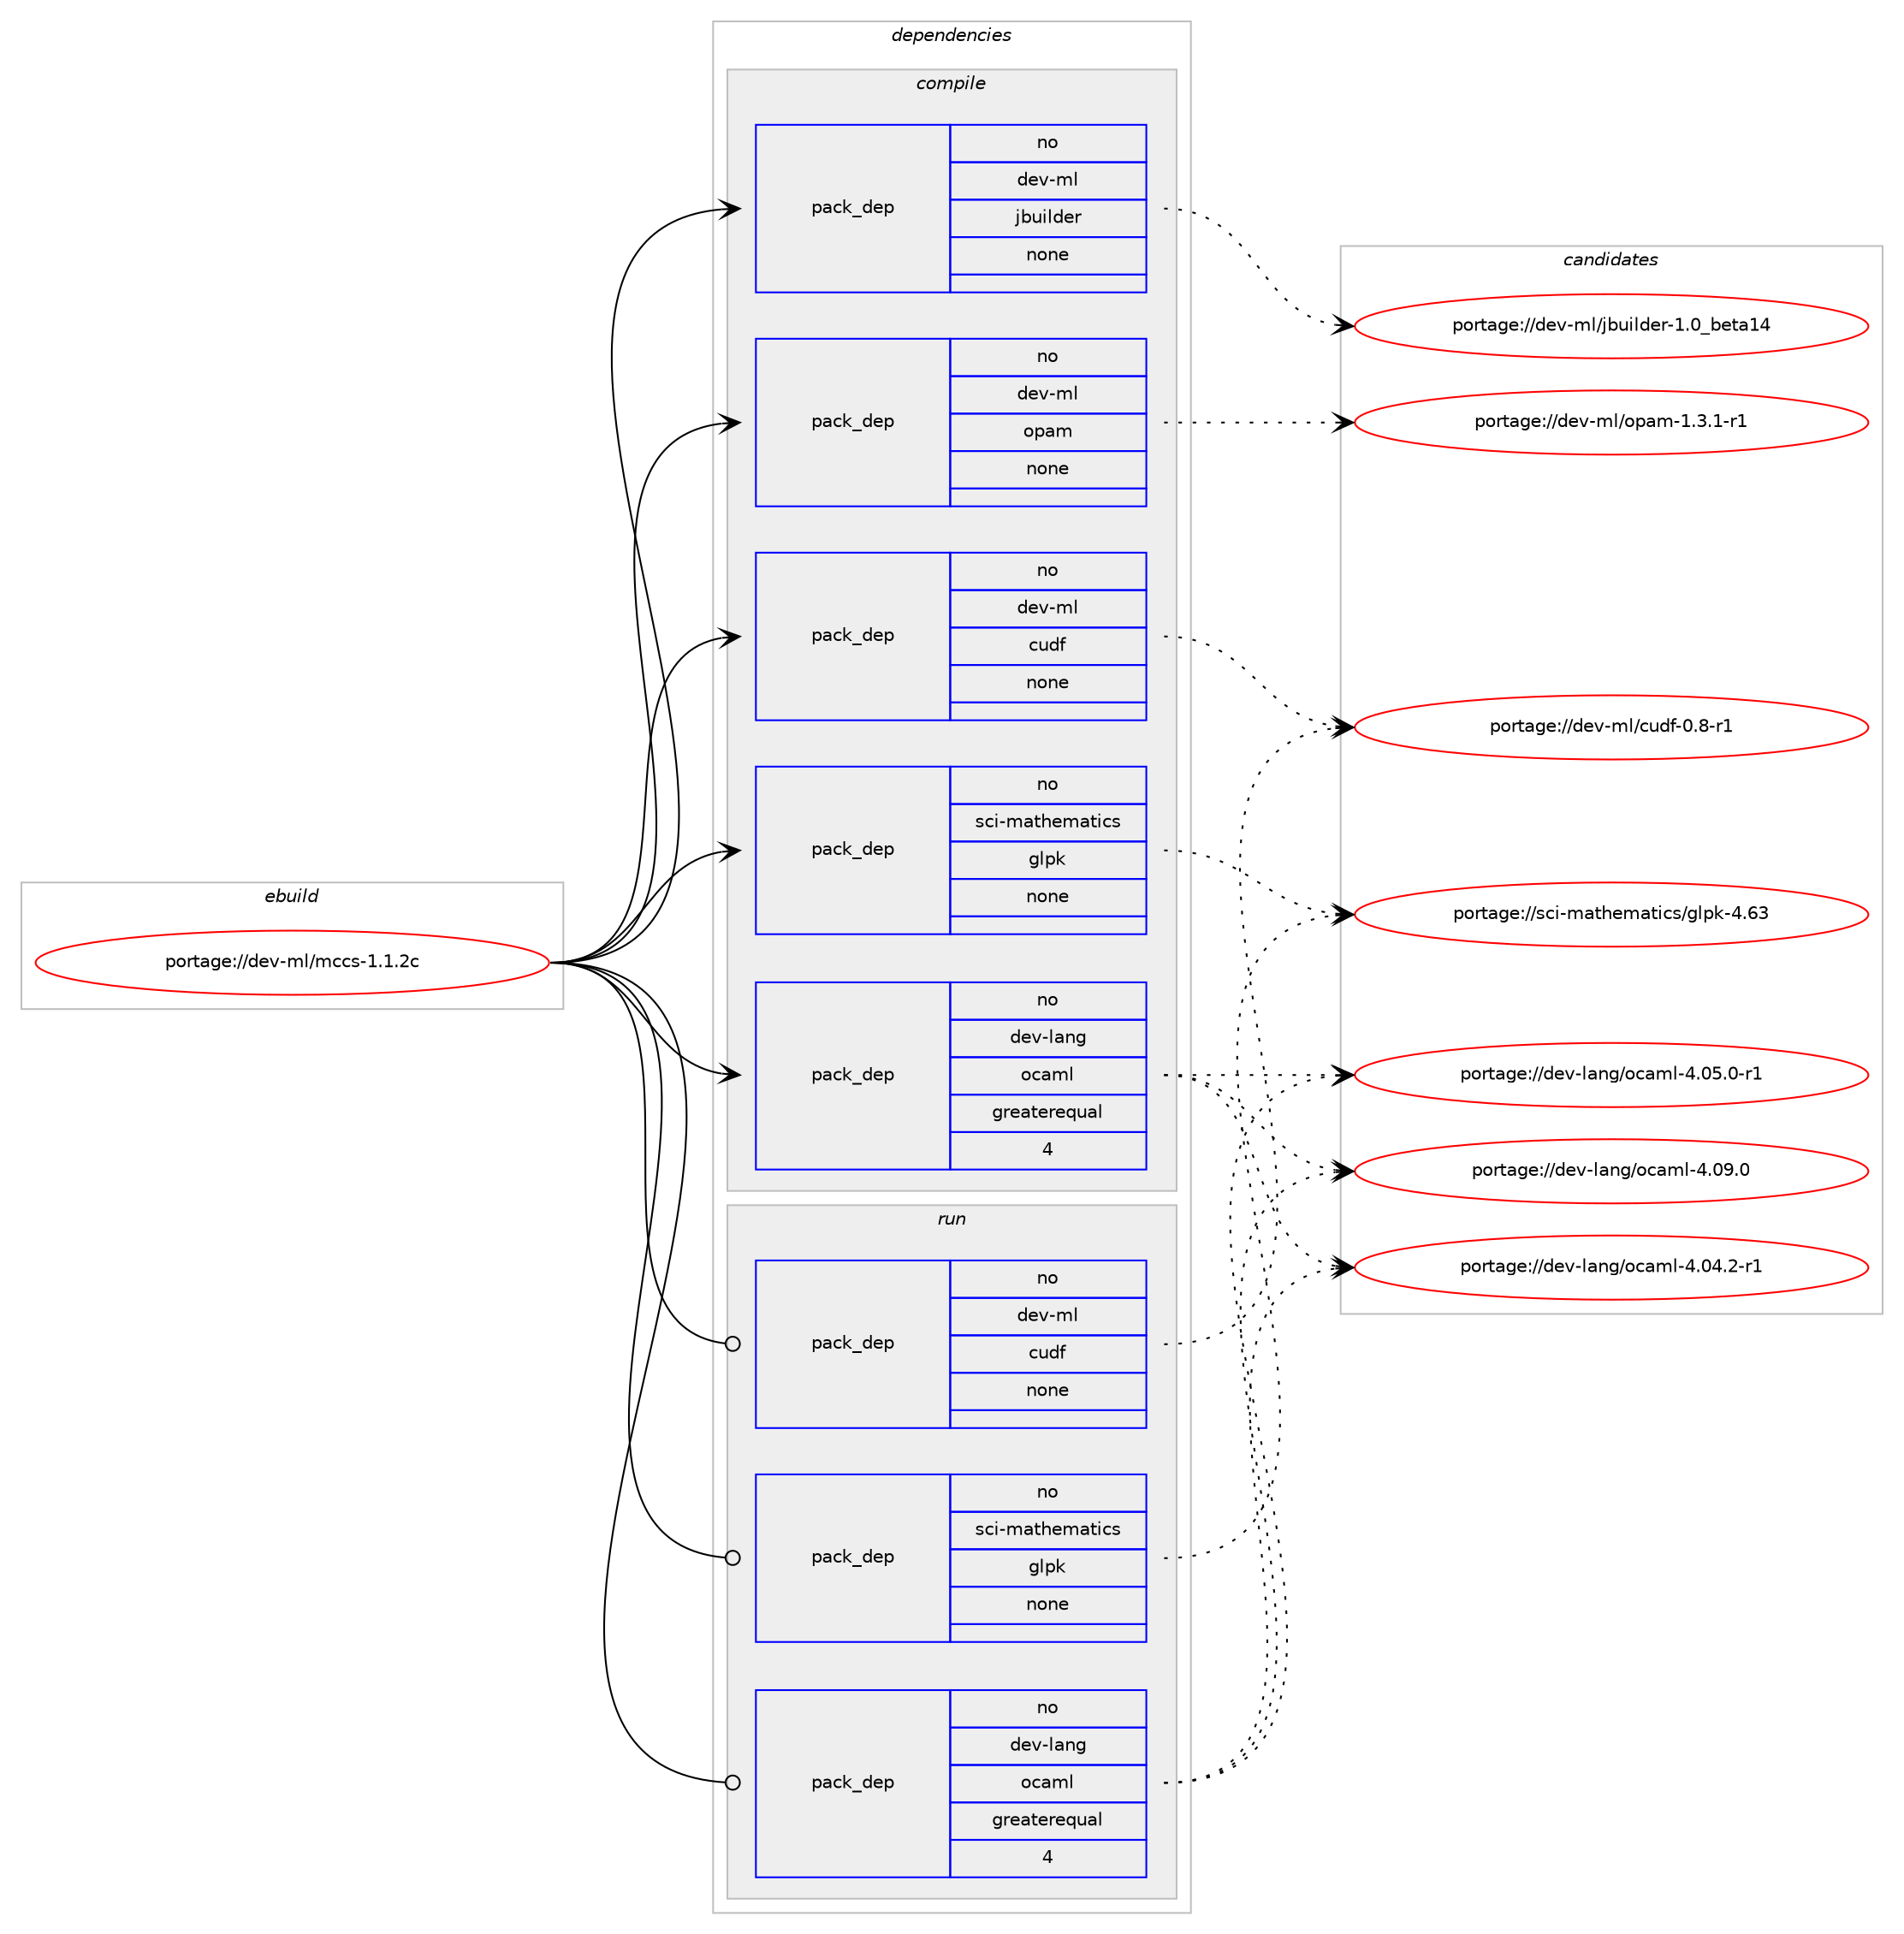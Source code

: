 digraph prolog {

# *************
# Graph options
# *************

newrank=true;
concentrate=true;
compound=true;
graph [rankdir=LR,fontname=Helvetica,fontsize=10,ranksep=1.5];#, ranksep=2.5, nodesep=0.2];
edge  [arrowhead=vee];
node  [fontname=Helvetica,fontsize=10];

# **********
# The ebuild
# **********

subgraph cluster_leftcol {
color=gray;
rank=same;
label=<<i>ebuild</i>>;
id [label="portage://dev-ml/mccs-1.1.2c", color=red, width=4, href="../dev-ml/mccs-1.1.2c.svg"];
}

# ****************
# The dependencies
# ****************

subgraph cluster_midcol {
color=gray;
label=<<i>dependencies</i>>;
subgraph cluster_compile {
fillcolor="#eeeeee";
style=filled;
label=<<i>compile</i>>;
subgraph pack375188 {
dependency503235 [label=<<TABLE BORDER="0" CELLBORDER="1" CELLSPACING="0" CELLPADDING="4" WIDTH="220"><TR><TD ROWSPAN="6" CELLPADDING="30">pack_dep</TD></TR><TR><TD WIDTH="110">no</TD></TR><TR><TD>dev-lang</TD></TR><TR><TD>ocaml</TD></TR><TR><TD>greaterequal</TD></TR><TR><TD>4</TD></TR></TABLE>>, shape=none, color=blue];
}
id:e -> dependency503235:w [weight=20,style="solid",arrowhead="vee"];
subgraph pack375189 {
dependency503236 [label=<<TABLE BORDER="0" CELLBORDER="1" CELLSPACING="0" CELLPADDING="4" WIDTH="220"><TR><TD ROWSPAN="6" CELLPADDING="30">pack_dep</TD></TR><TR><TD WIDTH="110">no</TD></TR><TR><TD>dev-ml</TD></TR><TR><TD>cudf</TD></TR><TR><TD>none</TD></TR><TR><TD></TD></TR></TABLE>>, shape=none, color=blue];
}
id:e -> dependency503236:w [weight=20,style="solid",arrowhead="vee"];
subgraph pack375190 {
dependency503237 [label=<<TABLE BORDER="0" CELLBORDER="1" CELLSPACING="0" CELLPADDING="4" WIDTH="220"><TR><TD ROWSPAN="6" CELLPADDING="30">pack_dep</TD></TR><TR><TD WIDTH="110">no</TD></TR><TR><TD>dev-ml</TD></TR><TR><TD>jbuilder</TD></TR><TR><TD>none</TD></TR><TR><TD></TD></TR></TABLE>>, shape=none, color=blue];
}
id:e -> dependency503237:w [weight=20,style="solid",arrowhead="vee"];
subgraph pack375191 {
dependency503238 [label=<<TABLE BORDER="0" CELLBORDER="1" CELLSPACING="0" CELLPADDING="4" WIDTH="220"><TR><TD ROWSPAN="6" CELLPADDING="30">pack_dep</TD></TR><TR><TD WIDTH="110">no</TD></TR><TR><TD>dev-ml</TD></TR><TR><TD>opam</TD></TR><TR><TD>none</TD></TR><TR><TD></TD></TR></TABLE>>, shape=none, color=blue];
}
id:e -> dependency503238:w [weight=20,style="solid",arrowhead="vee"];
subgraph pack375192 {
dependency503239 [label=<<TABLE BORDER="0" CELLBORDER="1" CELLSPACING="0" CELLPADDING="4" WIDTH="220"><TR><TD ROWSPAN="6" CELLPADDING="30">pack_dep</TD></TR><TR><TD WIDTH="110">no</TD></TR><TR><TD>sci-mathematics</TD></TR><TR><TD>glpk</TD></TR><TR><TD>none</TD></TR><TR><TD></TD></TR></TABLE>>, shape=none, color=blue];
}
id:e -> dependency503239:w [weight=20,style="solid",arrowhead="vee"];
}
subgraph cluster_compileandrun {
fillcolor="#eeeeee";
style=filled;
label=<<i>compile and run</i>>;
}
subgraph cluster_run {
fillcolor="#eeeeee";
style=filled;
label=<<i>run</i>>;
subgraph pack375193 {
dependency503240 [label=<<TABLE BORDER="0" CELLBORDER="1" CELLSPACING="0" CELLPADDING="4" WIDTH="220"><TR><TD ROWSPAN="6" CELLPADDING="30">pack_dep</TD></TR><TR><TD WIDTH="110">no</TD></TR><TR><TD>dev-lang</TD></TR><TR><TD>ocaml</TD></TR><TR><TD>greaterequal</TD></TR><TR><TD>4</TD></TR></TABLE>>, shape=none, color=blue];
}
id:e -> dependency503240:w [weight=20,style="solid",arrowhead="odot"];
subgraph pack375194 {
dependency503241 [label=<<TABLE BORDER="0" CELLBORDER="1" CELLSPACING="0" CELLPADDING="4" WIDTH="220"><TR><TD ROWSPAN="6" CELLPADDING="30">pack_dep</TD></TR><TR><TD WIDTH="110">no</TD></TR><TR><TD>dev-ml</TD></TR><TR><TD>cudf</TD></TR><TR><TD>none</TD></TR><TR><TD></TD></TR></TABLE>>, shape=none, color=blue];
}
id:e -> dependency503241:w [weight=20,style="solid",arrowhead="odot"];
subgraph pack375195 {
dependency503242 [label=<<TABLE BORDER="0" CELLBORDER="1" CELLSPACING="0" CELLPADDING="4" WIDTH="220"><TR><TD ROWSPAN="6" CELLPADDING="30">pack_dep</TD></TR><TR><TD WIDTH="110">no</TD></TR><TR><TD>sci-mathematics</TD></TR><TR><TD>glpk</TD></TR><TR><TD>none</TD></TR><TR><TD></TD></TR></TABLE>>, shape=none, color=blue];
}
id:e -> dependency503242:w [weight=20,style="solid",arrowhead="odot"];
}
}

# **************
# The candidates
# **************

subgraph cluster_choices {
rank=same;
color=gray;
label=<<i>candidates</i>>;

subgraph choice375188 {
color=black;
nodesep=1;
choice100101118451089711010347111999710910845524648574648 [label="portage://dev-lang/ocaml-4.09.0", color=red, width=4,href="../dev-lang/ocaml-4.09.0.svg"];
choice1001011184510897110103471119997109108455246485346484511449 [label="portage://dev-lang/ocaml-4.05.0-r1", color=red, width=4,href="../dev-lang/ocaml-4.05.0-r1.svg"];
choice1001011184510897110103471119997109108455246485246504511449 [label="portage://dev-lang/ocaml-4.04.2-r1", color=red, width=4,href="../dev-lang/ocaml-4.04.2-r1.svg"];
dependency503235:e -> choice100101118451089711010347111999710910845524648574648:w [style=dotted,weight="100"];
dependency503235:e -> choice1001011184510897110103471119997109108455246485346484511449:w [style=dotted,weight="100"];
dependency503235:e -> choice1001011184510897110103471119997109108455246485246504511449:w [style=dotted,weight="100"];
}
subgraph choice375189 {
color=black;
nodesep=1;
choice100101118451091084799117100102454846564511449 [label="portage://dev-ml/cudf-0.8-r1", color=red, width=4,href="../dev-ml/cudf-0.8-r1.svg"];
dependency503236:e -> choice100101118451091084799117100102454846564511449:w [style=dotted,weight="100"];
}
subgraph choice375190 {
color=black;
nodesep=1;
choice100101118451091084710698117105108100101114454946489598101116974952 [label="portage://dev-ml/jbuilder-1.0_beta14", color=red, width=4,href="../dev-ml/jbuilder-1.0_beta14.svg"];
dependency503237:e -> choice100101118451091084710698117105108100101114454946489598101116974952:w [style=dotted,weight="100"];
}
subgraph choice375191 {
color=black;
nodesep=1;
choice1001011184510910847111112971094549465146494511449 [label="portage://dev-ml/opam-1.3.1-r1", color=red, width=4,href="../dev-ml/opam-1.3.1-r1.svg"];
dependency503238:e -> choice1001011184510910847111112971094549465146494511449:w [style=dotted,weight="100"];
}
subgraph choice375192 {
color=black;
nodesep=1;
choice1159910545109971161041011099711610599115471031081121074552465451 [label="portage://sci-mathematics/glpk-4.63", color=red, width=4,href="../sci-mathematics/glpk-4.63.svg"];
dependency503239:e -> choice1159910545109971161041011099711610599115471031081121074552465451:w [style=dotted,weight="100"];
}
subgraph choice375193 {
color=black;
nodesep=1;
choice100101118451089711010347111999710910845524648574648 [label="portage://dev-lang/ocaml-4.09.0", color=red, width=4,href="../dev-lang/ocaml-4.09.0.svg"];
choice1001011184510897110103471119997109108455246485346484511449 [label="portage://dev-lang/ocaml-4.05.0-r1", color=red, width=4,href="../dev-lang/ocaml-4.05.0-r1.svg"];
choice1001011184510897110103471119997109108455246485246504511449 [label="portage://dev-lang/ocaml-4.04.2-r1", color=red, width=4,href="../dev-lang/ocaml-4.04.2-r1.svg"];
dependency503240:e -> choice100101118451089711010347111999710910845524648574648:w [style=dotted,weight="100"];
dependency503240:e -> choice1001011184510897110103471119997109108455246485346484511449:w [style=dotted,weight="100"];
dependency503240:e -> choice1001011184510897110103471119997109108455246485246504511449:w [style=dotted,weight="100"];
}
subgraph choice375194 {
color=black;
nodesep=1;
choice100101118451091084799117100102454846564511449 [label="portage://dev-ml/cudf-0.8-r1", color=red, width=4,href="../dev-ml/cudf-0.8-r1.svg"];
dependency503241:e -> choice100101118451091084799117100102454846564511449:w [style=dotted,weight="100"];
}
subgraph choice375195 {
color=black;
nodesep=1;
choice1159910545109971161041011099711610599115471031081121074552465451 [label="portage://sci-mathematics/glpk-4.63", color=red, width=4,href="../sci-mathematics/glpk-4.63.svg"];
dependency503242:e -> choice1159910545109971161041011099711610599115471031081121074552465451:w [style=dotted,weight="100"];
}
}

}
